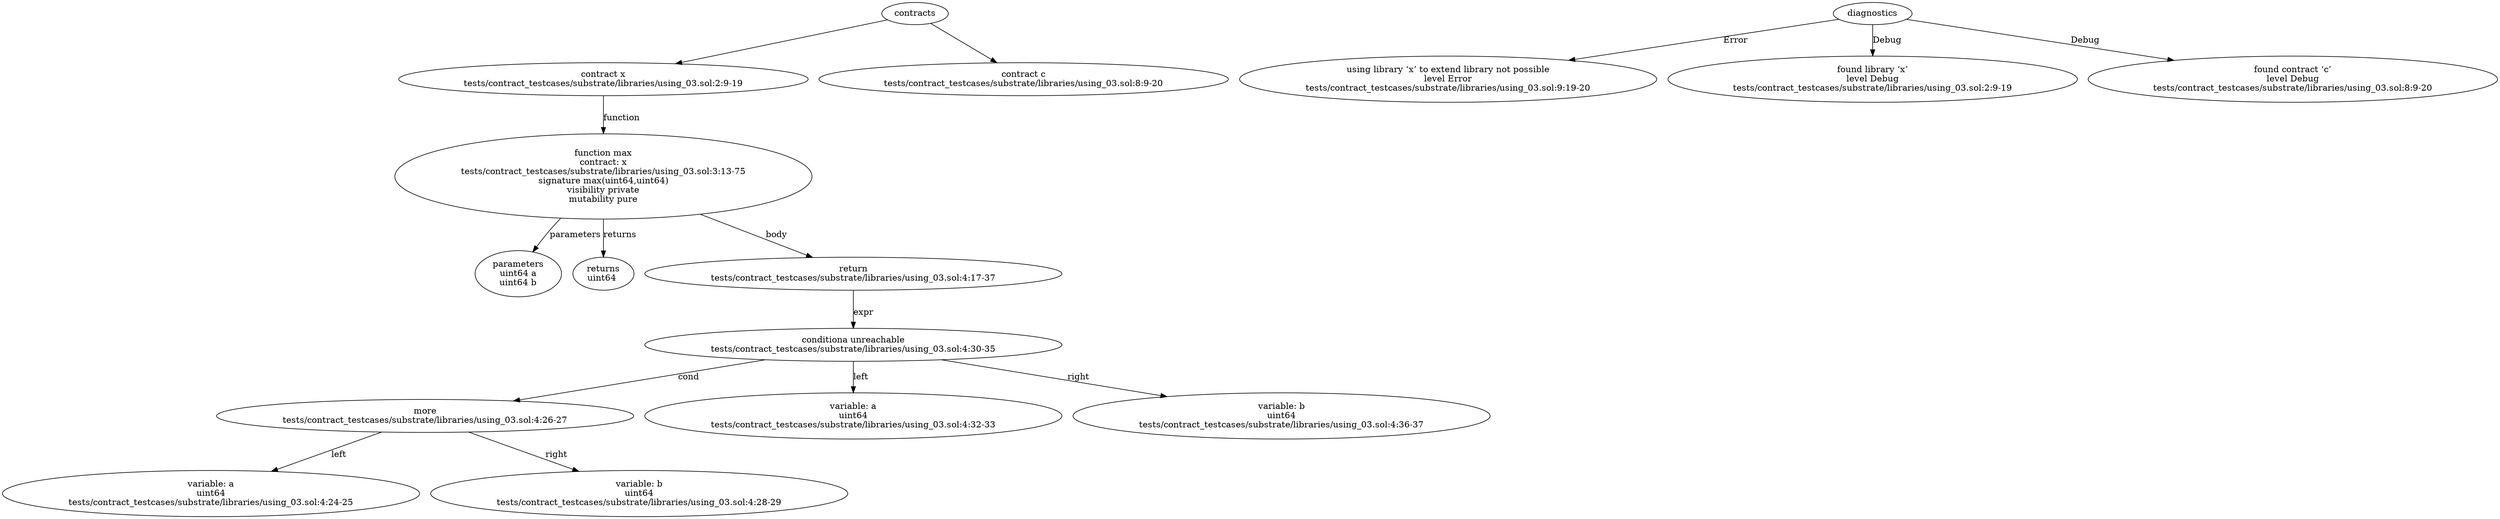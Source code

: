 strict digraph "tests/contract_testcases/substrate/libraries/using_03.sol" {
	contract [label="contract x\ntests/contract_testcases/substrate/libraries/using_03.sol:2:9-19"]
	max [label="function max\ncontract: x\ntests/contract_testcases/substrate/libraries/using_03.sol:3:13-75\nsignature max(uint64,uint64)\nvisibility private\nmutability pure"]
	parameters [label="parameters\nuint64 a\nuint64 b"]
	returns [label="returns\nuint64 "]
	return [label="return\ntests/contract_testcases/substrate/libraries/using_03.sol:4:17-37"]
	conditional [label="conditiona unreachable\ntests/contract_testcases/substrate/libraries/using_03.sol:4:30-35"]
	more [label="more\ntests/contract_testcases/substrate/libraries/using_03.sol:4:26-27"]
	variable [label="variable: a\nuint64\ntests/contract_testcases/substrate/libraries/using_03.sol:4:24-25"]
	variable_9 [label="variable: b\nuint64\ntests/contract_testcases/substrate/libraries/using_03.sol:4:28-29"]
	variable_10 [label="variable: a\nuint64\ntests/contract_testcases/substrate/libraries/using_03.sol:4:32-33"]
	variable_11 [label="variable: b\nuint64\ntests/contract_testcases/substrate/libraries/using_03.sol:4:36-37"]
	contract_12 [label="contract c\ntests/contract_testcases/substrate/libraries/using_03.sol:8:9-20"]
	diagnostic [label="using library ‘x’ to extend library not possible\nlevel Error\ntests/contract_testcases/substrate/libraries/using_03.sol:9:19-20"]
	diagnostic_15 [label="found library ‘x’\nlevel Debug\ntests/contract_testcases/substrate/libraries/using_03.sol:2:9-19"]
	diagnostic_16 [label="found contract ‘c’\nlevel Debug\ntests/contract_testcases/substrate/libraries/using_03.sol:8:9-20"]
	contracts -> contract
	contract -> max [label="function"]
	max -> parameters [label="parameters"]
	max -> returns [label="returns"]
	max -> return [label="body"]
	return -> conditional [label="expr"]
	conditional -> more [label="cond"]
	more -> variable [label="left"]
	more -> variable_9 [label="right"]
	conditional -> variable_10 [label="left"]
	conditional -> variable_11 [label="right"]
	contracts -> contract_12
	diagnostics -> diagnostic [label="Error"]
	diagnostics -> diagnostic_15 [label="Debug"]
	diagnostics -> diagnostic_16 [label="Debug"]
}

